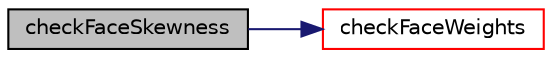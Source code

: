digraph "checkFaceSkewness"
{
  bgcolor="transparent";
  edge [fontname="Helvetica",fontsize="10",labelfontname="Helvetica",labelfontsize="10"];
  node [fontname="Helvetica",fontsize="10",shape=record];
  rankdir="LR";
  Node1165 [label="checkFaceSkewness",height=0.2,width=0.4,color="black", fillcolor="grey75", style="filled", fontcolor="black"];
  Node1165 -> Node1166 [color="midnightblue",fontsize="10",style="solid",fontname="Helvetica"];
  Node1166 [label="checkFaceWeights",height=0.2,width=0.4,color="red",URL="$a26277.html#a43235a75da65bd601617364388f0d055"];
}
